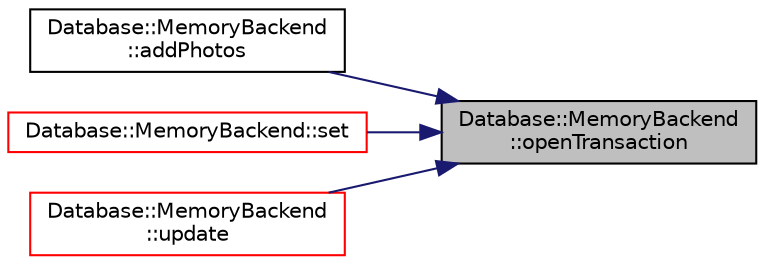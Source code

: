 digraph "Database::MemoryBackend::openTransaction"
{
 // LATEX_PDF_SIZE
  edge [fontname="Helvetica",fontsize="10",labelfontname="Helvetica",labelfontsize="10"];
  node [fontname="Helvetica",fontsize="10",shape=record];
  rankdir="RL";
  Node1 [label="Database::MemoryBackend\l::openTransaction",height=0.2,width=0.4,color="black", fillcolor="grey75", style="filled", fontcolor="black",tooltip="begin transaction"];
  Node1 -> Node2 [dir="back",color="midnightblue",fontsize="10",style="solid",fontname="Helvetica"];
  Node2 [label="Database::MemoryBackend\l::addPhotos",height=0.2,width=0.4,color="black", fillcolor="white", style="filled",URL="$class_database_1_1_memory_backend.html#a9d9d28d5c6ca50aec66b845a364124a2",tooltip="Add photos to database."];
  Node1 -> Node3 [dir="back",color="midnightblue",fontsize="10",style="solid",fontname="Helvetica"];
  Node3 [label="Database::MemoryBackend::set",height=0.2,width=0.4,color="red", fillcolor="white", style="filled",URL="$class_database_1_1_memory_backend.html#a8faea221710cc284da5eb0810aa1ed9e",tooltip="set flag for photo to given value"];
  Node1 -> Node6 [dir="back",color="midnightblue",fontsize="10",style="solid",fontname="Helvetica"];
  Node6 [label="Database::MemoryBackend\l::update",height=0.2,width=0.4,color="red", fillcolor="white", style="filled",URL="$class_database_1_1_memory_backend.html#a4776d93a9968f87bc793e6fad9e96a89",tooltip="update photos details"];
}
